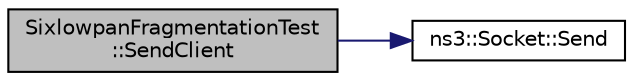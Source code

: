 digraph "SixlowpanFragmentationTest::SendClient"
{
 // LATEX_PDF_SIZE
  edge [fontname="Helvetica",fontsize="10",labelfontname="Helvetica",labelfontsize="10"];
  node [fontname="Helvetica",fontsize="10",shape=record];
  rankdir="LR";
  Node1 [label="SixlowpanFragmentationTest\l::SendClient",height=0.2,width=0.4,color="black", fillcolor="grey75", style="filled", fontcolor="black",tooltip="Send a packet to the server."];
  Node1 -> Node2 [color="midnightblue",fontsize="10",style="solid",fontname="Helvetica"];
  Node2 [label="ns3::Socket::Send",height=0.2,width=0.4,color="black", fillcolor="white", style="filled",URL="$classns3_1_1_socket.html#a036901c8f485fe5b6eab93b7f2ec289d",tooltip="Send data (or dummy data) to the remote host."];
}
